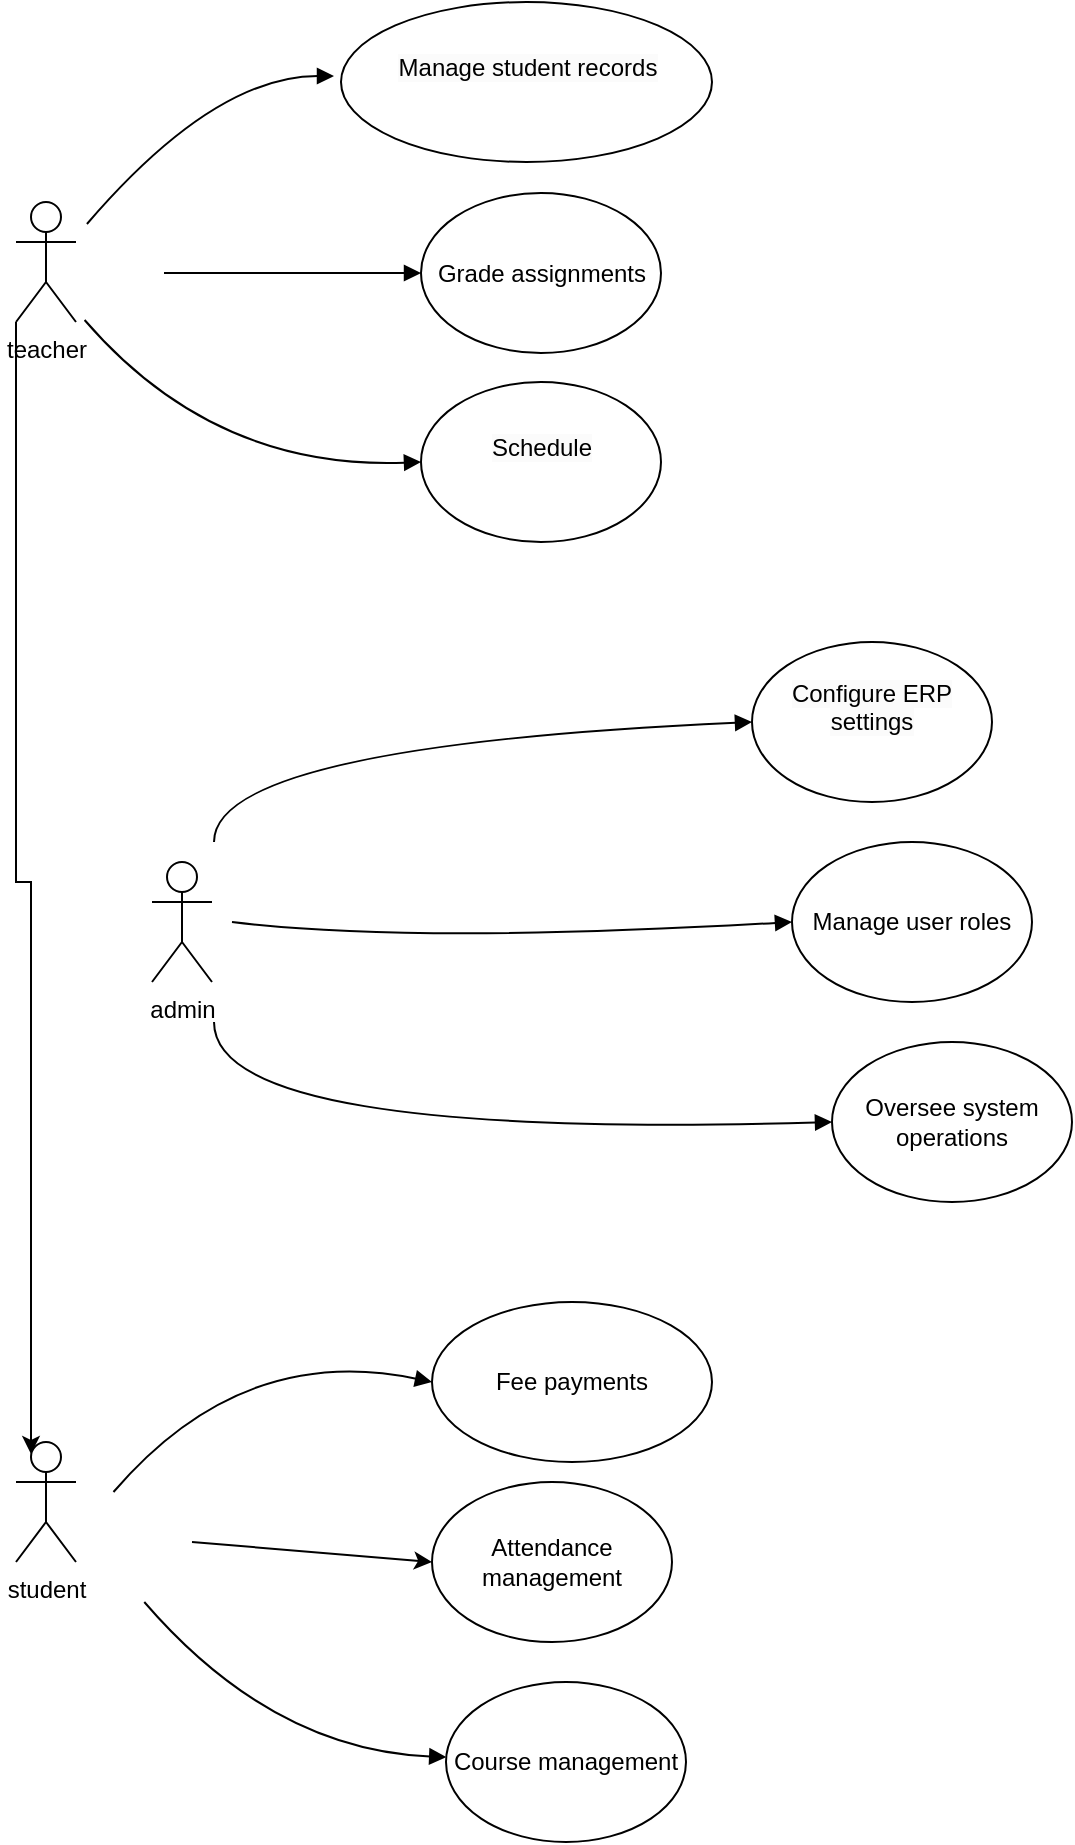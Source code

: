 <mxfile version="24.7.17">
  <diagram name="Page-1" id="Ox_rHGAxNORtcjj955F_">
    <mxGraphModel dx="2100" dy="1150" grid="1" gridSize="10" guides="1" tooltips="1" connect="1" arrows="1" fold="1" page="1" pageScale="1" pageWidth="850" pageHeight="1100" math="0" shadow="0">
      <root>
        <mxCell id="0" />
        <mxCell id="1" parent="0" />
        <mxCell id="12" value="" style="curved=1;startArrow=none;endArrow=block;entryX=0;entryY=0.5;entryDx=0;entryDy=0;" parent="1" target="41nyXaeq2UDlj_kXYk3x-37" edge="1">
          <mxGeometry relative="1" as="geometry">
            <Array as="points">
              <mxPoint x="151" y="402" />
            </Array>
            <mxPoint x="151" y="450" as="sourcePoint" />
            <mxPoint x="204" y="404.48" as="targetPoint" />
          </mxGeometry>
        </mxCell>
        <mxCell id="13" value="" style="curved=1;startArrow=none;endArrow=block;entryX=0;entryY=0.5;entryDx=0;entryDy=0;" parent="1" target="41nyXaeq2UDlj_kXYk3x-39" edge="1">
          <mxGeometry relative="1" as="geometry">
            <Array as="points">
              <mxPoint x="250" y="501" />
            </Array>
            <mxPoint x="160" y="490" as="sourcePoint" />
            <mxPoint x="232" y="501" as="targetPoint" />
          </mxGeometry>
        </mxCell>
        <mxCell id="14" value="" style="curved=1;startArrow=none;endArrow=block;entryX=0;entryY=0.5;entryDx=0;entryDy=0;" parent="1" target="41nyXaeq2UDlj_kXYk3x-40" edge="1">
          <mxGeometry relative="1" as="geometry">
            <Array as="points">
              <mxPoint x="151" y="599" />
            </Array>
            <mxPoint x="151" y="540" as="sourcePoint" />
            <mxPoint x="201" y="599" as="targetPoint" />
          </mxGeometry>
        </mxCell>
        <mxCell id="15" value="" style="curved=1;startArrow=none;endArrow=block;exitX=0.67;exitY=0.01;entryX=0;entryY=0.5;" parent="1" edge="1">
          <mxGeometry relative="1" as="geometry">
            <Array as="points">
              <mxPoint x="151" y="67" />
            </Array>
            <mxPoint x="87.469" y="141" as="sourcePoint" />
            <mxPoint x="211" y="67" as="targetPoint" />
          </mxGeometry>
        </mxCell>
        <mxCell id="16" value="" style="curved=1;startArrow=none;endArrow=block;exitX=1;exitY=0.51;entryX=0;entryY=0.5;entryDx=0;entryDy=0;" parent="1" target="41nyXaeq2UDlj_kXYk3x-35" edge="1">
          <mxGeometry relative="1" as="geometry">
            <Array as="points" />
            <mxPoint x="126" y="165.48" as="sourcePoint" />
            <mxPoint x="230" y="165" as="targetPoint" />
          </mxGeometry>
        </mxCell>
        <mxCell id="17" value="" style="curved=1;startArrow=none;endArrow=block;exitX=0.67;exitY=1.02;entryX=0;entryY=0.5;entryDx=0;entryDy=0;" parent="1" target="41nyXaeq2UDlj_kXYk3x-36" edge="1">
          <mxGeometry relative="1" as="geometry">
            <Array as="points">
              <mxPoint x="151" y="264" />
            </Array>
            <mxPoint x="86.288" y="189" as="sourcePoint" />
            <mxPoint x="265" y="264" as="targetPoint" />
          </mxGeometry>
        </mxCell>
        <mxCell id="41nyXaeq2UDlj_kXYk3x-18" value="teacher&lt;div&gt;&lt;br&gt;&lt;/div&gt;" style="shape=umlActor;verticalLabelPosition=bottom;verticalAlign=top;html=1;outlineConnect=0;" vertex="1" parent="1">
          <mxGeometry x="52" y="130" width="30" height="60" as="geometry" />
        </mxCell>
        <mxCell id="41nyXaeq2UDlj_kXYk3x-21" value="student&lt;div&gt;&lt;br&gt;&lt;/div&gt;" style="shape=umlActor;verticalLabelPosition=bottom;verticalAlign=top;html=1;outlineConnect=0;" vertex="1" parent="1">
          <mxGeometry x="52" y="750" width="30" height="60" as="geometry" />
        </mxCell>
        <mxCell id="41nyXaeq2UDlj_kXYk3x-23" value="" style="curved=1;startArrow=none;endArrow=block;exitX=0.69;exitY=-0.01;entryX=0;entryY=0.5;entryDx=0;entryDy=0;" edge="1" parent="1" target="41nyXaeq2UDlj_kXYk3x-41">
          <mxGeometry relative="1" as="geometry">
            <Array as="points">
              <mxPoint x="165" y="700" />
            </Array>
            <mxPoint x="100.745" y="775" as="sourcePoint" />
            <mxPoint x="230" y="700" as="targetPoint" />
          </mxGeometry>
        </mxCell>
        <mxCell id="41nyXaeq2UDlj_kXYk3x-24" value="" style="endArrow=classic;html=1;rounded=0;entryX=0;entryY=0.5;entryDx=0;entryDy=0;" edge="1" parent="1" target="41nyXaeq2UDlj_kXYk3x-42">
          <mxGeometry width="50" height="50" relative="1" as="geometry">
            <mxPoint x="140" y="800" as="sourcePoint" />
            <mxPoint x="190" y="770" as="targetPoint" />
          </mxGeometry>
        </mxCell>
        <mxCell id="41nyXaeq2UDlj_kXYk3x-25" value="" style="curved=1;startArrow=none;endArrow=block;exitX=0.69;exitY=1;" edge="1" parent="1" target="41nyXaeq2UDlj_kXYk3x-43">
          <mxGeometry relative="1" as="geometry">
            <Array as="points">
              <mxPoint x="180" y="904" />
            </Array>
            <mxPoint x="116.14" y="830" as="sourcePoint" />
            <mxPoint x="260" y="880" as="targetPoint" />
          </mxGeometry>
        </mxCell>
        <mxCell id="41nyXaeq2UDlj_kXYk3x-33" value="&#xa;&lt;span style=&quot;color: rgb(0, 0, 0); font-family: Helvetica; font-size: 12px; font-style: normal; font-variant-ligatures: normal; font-variant-caps: normal; font-weight: 400; letter-spacing: normal; orphans: 2; text-align: center; text-indent: 0px; text-transform: none; widows: 2; word-spacing: 0px; -webkit-text-stroke-width: 0px; white-space: normal; background-color: rgb(251, 251, 251); text-decoration-thickness: initial; text-decoration-style: initial; text-decoration-color: initial; display: inline !important; float: none;&quot;&gt;Manage student records&lt;/span&gt;&#xa;&#xa;" style="ellipse;whiteSpace=wrap;html=1;" vertex="1" parent="1">
          <mxGeometry x="214.5" y="30" width="185.5" height="80" as="geometry" />
        </mxCell>
        <mxCell id="41nyXaeq2UDlj_kXYk3x-35" value="Grade assignments" style="ellipse;whiteSpace=wrap;html=1;" vertex="1" parent="1">
          <mxGeometry x="254.5" y="125.5" width="120" height="80" as="geometry" />
        </mxCell>
        <mxCell id="41nyXaeq2UDlj_kXYk3x-36" value="&#xa;&lt;span style=&quot;color: rgb(0, 0, 0); font-family: Helvetica; font-size: 12px; font-style: normal; font-variant-ligatures: normal; font-variant-caps: normal; font-weight: 400; letter-spacing: normal; orphans: 2; text-align: center; text-indent: 0px; text-transform: none; widows: 2; word-spacing: 0px; -webkit-text-stroke-width: 0px; white-space: normal; background-color: rgb(251, 251, 251); text-decoration-thickness: initial; text-decoration-style: initial; text-decoration-color: initial; display: inline !important; float: none;&quot;&gt;Schedule&lt;/span&gt;&#xa;&#xa;" style="ellipse;whiteSpace=wrap;html=1;" vertex="1" parent="1">
          <mxGeometry x="254.5" y="220" width="120" height="80" as="geometry" />
        </mxCell>
        <mxCell id="41nyXaeq2UDlj_kXYk3x-37" value="&#xa;&lt;span style=&quot;color: rgb(0, 0, 0); font-family: Helvetica; font-size: 12px; font-style: normal; font-variant-ligatures: normal; font-variant-caps: normal; font-weight: 400; letter-spacing: normal; orphans: 2; text-align: center; text-indent: 0px; text-transform: none; widows: 2; word-spacing: 0px; -webkit-text-stroke-width: 0px; white-space: normal; background-color: rgb(251, 251, 251); text-decoration-thickness: initial; text-decoration-style: initial; text-decoration-color: initial; display: inline !important; float: none;&quot;&gt;Configure ERP settings&lt;/span&gt;&#xa;&#xa;" style="ellipse;whiteSpace=wrap;html=1;" vertex="1" parent="1">
          <mxGeometry x="420" y="350" width="120" height="80" as="geometry" />
        </mxCell>
        <mxCell id="41nyXaeq2UDlj_kXYk3x-39" value="Manage user roles" style="ellipse;whiteSpace=wrap;html=1;" vertex="1" parent="1">
          <mxGeometry x="440" y="450" width="120" height="80" as="geometry" />
        </mxCell>
        <mxCell id="41nyXaeq2UDlj_kXYk3x-40" value="Oversee system operations" style="ellipse;whiteSpace=wrap;html=1;" vertex="1" parent="1">
          <mxGeometry x="460" y="550" width="120" height="80" as="geometry" />
        </mxCell>
        <mxCell id="41nyXaeq2UDlj_kXYk3x-41" value="Fee payments" style="ellipse;whiteSpace=wrap;html=1;" vertex="1" parent="1">
          <mxGeometry x="260" y="680" width="140" height="80" as="geometry" />
        </mxCell>
        <mxCell id="41nyXaeq2UDlj_kXYk3x-42" value="Attendance management" style="ellipse;whiteSpace=wrap;html=1;" vertex="1" parent="1">
          <mxGeometry x="260" y="770" width="120" height="80" as="geometry" />
        </mxCell>
        <mxCell id="41nyXaeq2UDlj_kXYk3x-43" value="Course management" style="ellipse;whiteSpace=wrap;html=1;" vertex="1" parent="1">
          <mxGeometry x="267" y="870" width="120" height="80" as="geometry" />
        </mxCell>
        <mxCell id="41nyXaeq2UDlj_kXYk3x-49" style="edgeStyle=orthogonalEdgeStyle;rounded=0;orthogonalLoop=1;jettySize=auto;html=1;exitX=0;exitY=1;exitDx=0;exitDy=0;exitPerimeter=0;entryX=0.25;entryY=0.1;entryDx=0;entryDy=0;entryPerimeter=0;" edge="1" parent="1" source="41nyXaeq2UDlj_kXYk3x-18" target="41nyXaeq2UDlj_kXYk3x-21">
          <mxGeometry relative="1" as="geometry" />
        </mxCell>
        <mxCell id="41nyXaeq2UDlj_kXYk3x-19" value="admin" style="shape=umlActor;verticalLabelPosition=bottom;verticalAlign=top;html=1;outlineConnect=0;" vertex="1" parent="1">
          <mxGeometry x="120" y="460" width="30" height="60" as="geometry" />
        </mxCell>
      </root>
    </mxGraphModel>
  </diagram>
</mxfile>
